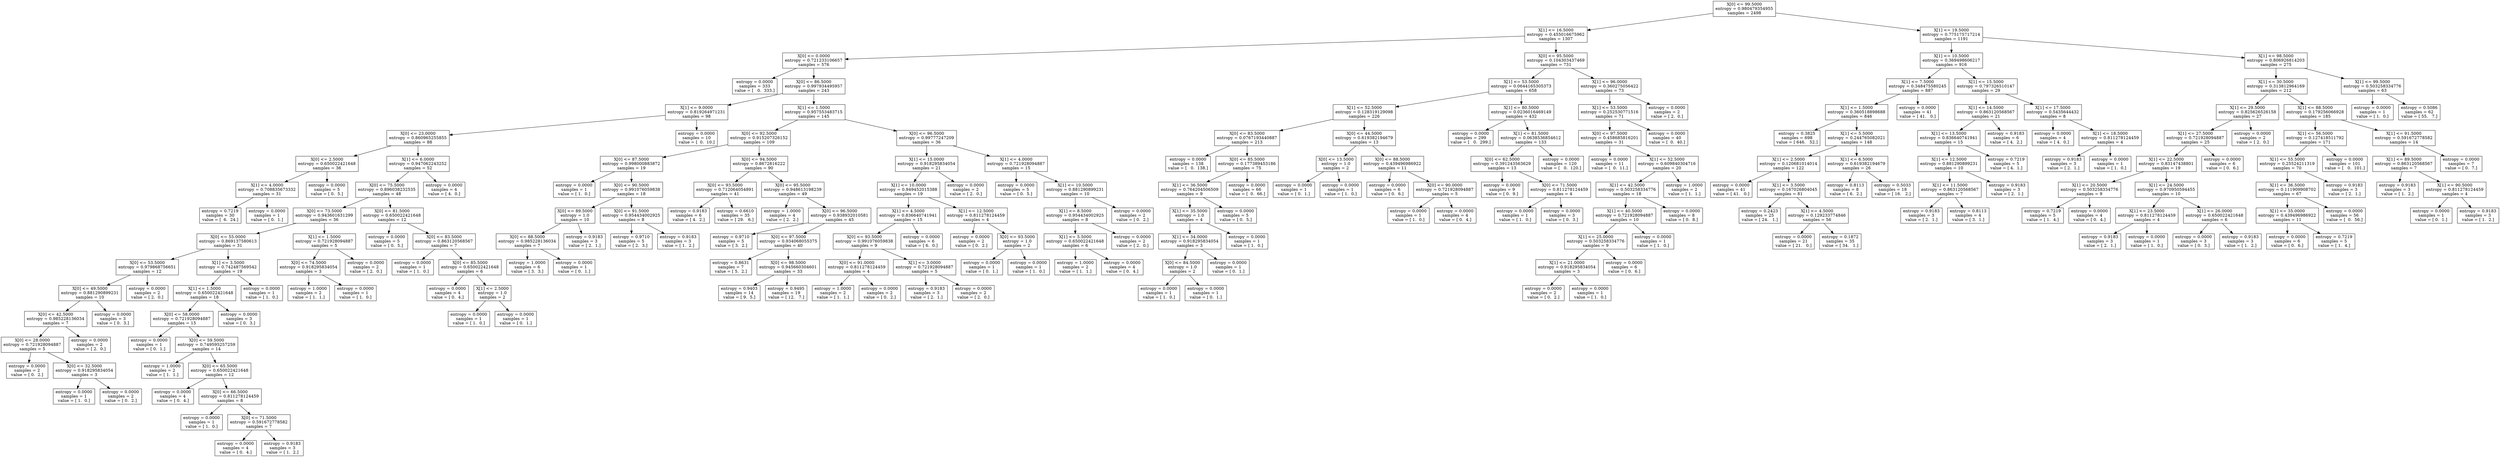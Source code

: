 digraph Tree {
0 [label="X[0] <= 99.5000\nentropy = 0.980479354955\nsamples = 2498", shape="box"] ;
1 [label="X[1] <= 16.5000\nentropy = 0.455016675962\nsamples = 1307", shape="box"] ;
0 -> 1 ;
2 [label="X[0] <= 0.0000\nentropy = 0.721233106657\nsamples = 576", shape="box"] ;
1 -> 2 ;
3 [label="entropy = 0.0000\nsamples = 333\nvalue = [   0.  333.]", shape="box"] ;
2 -> 3 ;
4 [label="X[0] <= 86.5000\nentropy = 0.997934495957\nsamples = 243", shape="box"] ;
2 -> 4 ;
5 [label="X[1] <= 9.0000\nentropy = 0.819264971231\nsamples = 98", shape="box"] ;
4 -> 5 ;
6 [label="X[0] <= 23.0000\nentropy = 0.860965255855\nsamples = 88", shape="box"] ;
5 -> 6 ;
7 [label="X[0] <= 2.5000\nentropy = 0.650022421648\nsamples = 36", shape="box"] ;
6 -> 7 ;
8 [label="X[1] <= 4.0000\nentropy = 0.708835673332\nsamples = 31", shape="box"] ;
7 -> 8 ;
9 [label="entropy = 0.7219\nsamples = 30\nvalue = [  6.  24.]", shape="box"] ;
8 -> 9 ;
10 [label="entropy = 0.0000\nsamples = 1\nvalue = [ 0.  1.]", shape="box"] ;
8 -> 10 ;
11 [label="entropy = 0.0000\nsamples = 5\nvalue = [ 0.  5.]", shape="box"] ;
7 -> 11 ;
12 [label="X[1] <= 6.0000\nentropy = 0.947062243252\nsamples = 52", shape="box"] ;
6 -> 12 ;
13 [label="X[0] <= 75.5000\nentropy = 0.896038232535\nsamples = 48", shape="box"] ;
12 -> 13 ;
14 [label="X[0] <= 73.5000\nentropy = 0.943601631299\nsamples = 36", shape="box"] ;
13 -> 14 ;
15 [label="X[0] <= 55.0000\nentropy = 0.869137580613\nsamples = 31", shape="box"] ;
14 -> 15 ;
16 [label="X[0] <= 53.5000\nentropy = 0.979868756651\nsamples = 12", shape="box"] ;
15 -> 16 ;
17 [label="X[0] <= 49.5000\nentropy = 0.881290899231\nsamples = 10", shape="box"] ;
16 -> 17 ;
18 [label="X[0] <= 42.5000\nentropy = 0.985228136034\nsamples = 7", shape="box"] ;
17 -> 18 ;
19 [label="X[0] <= 28.0000\nentropy = 0.721928094887\nsamples = 5", shape="box"] ;
18 -> 19 ;
20 [label="entropy = 0.0000\nsamples = 2\nvalue = [ 0.  2.]", shape="box"] ;
19 -> 20 ;
21 [label="X[0] <= 32.5000\nentropy = 0.918295834054\nsamples = 3", shape="box"] ;
19 -> 21 ;
22 [label="entropy = 0.0000\nsamples = 1\nvalue = [ 1.  0.]", shape="box"] ;
21 -> 22 ;
23 [label="entropy = 0.0000\nsamples = 2\nvalue = [ 0.  2.]", shape="box"] ;
21 -> 23 ;
24 [label="entropy = 0.0000\nsamples = 2\nvalue = [ 2.  0.]", shape="box"] ;
18 -> 24 ;
25 [label="entropy = 0.0000\nsamples = 3\nvalue = [ 0.  3.]", shape="box"] ;
17 -> 25 ;
26 [label="entropy = 0.0000\nsamples = 2\nvalue = [ 2.  0.]", shape="box"] ;
16 -> 26 ;
27 [label="X[1] <= 3.5000\nentropy = 0.742487569542\nsamples = 19", shape="box"] ;
15 -> 27 ;
28 [label="X[1] <= 1.5000\nentropy = 0.650022421648\nsamples = 18", shape="box"] ;
27 -> 28 ;
29 [label="X[0] <= 58.0000\nentropy = 0.721928094887\nsamples = 15", shape="box"] ;
28 -> 29 ;
30 [label="entropy = 0.0000\nsamples = 1\nvalue = [ 0.  1.]", shape="box"] ;
29 -> 30 ;
31 [label="X[0] <= 59.5000\nentropy = 0.749595257259\nsamples = 14", shape="box"] ;
29 -> 31 ;
32 [label="entropy = 1.0000\nsamples = 2\nvalue = [ 1.  1.]", shape="box"] ;
31 -> 32 ;
33 [label="X[0] <= 65.5000\nentropy = 0.650022421648\nsamples = 12", shape="box"] ;
31 -> 33 ;
34 [label="entropy = 0.0000\nsamples = 4\nvalue = [ 0.  4.]", shape="box"] ;
33 -> 34 ;
35 [label="X[0] <= 66.5000\nentropy = 0.811278124459\nsamples = 8", shape="box"] ;
33 -> 35 ;
36 [label="entropy = 0.0000\nsamples = 1\nvalue = [ 1.  0.]", shape="box"] ;
35 -> 36 ;
37 [label="X[0] <= 71.5000\nentropy = 0.591672778582\nsamples = 7", shape="box"] ;
35 -> 37 ;
38 [label="entropy = 0.0000\nsamples = 4\nvalue = [ 0.  4.]", shape="box"] ;
37 -> 38 ;
39 [label="entropy = 0.9183\nsamples = 3\nvalue = [ 1.  2.]", shape="box"] ;
37 -> 39 ;
40 [label="entropy = 0.0000\nsamples = 3\nvalue = [ 0.  3.]", shape="box"] ;
28 -> 40 ;
41 [label="entropy = 0.0000\nsamples = 1\nvalue = [ 1.  0.]", shape="box"] ;
27 -> 41 ;
42 [label="X[1] <= 1.5000\nentropy = 0.721928094887\nsamples = 5", shape="box"] ;
14 -> 42 ;
43 [label="X[0] <= 74.5000\nentropy = 0.918295834054\nsamples = 3", shape="box"] ;
42 -> 43 ;
44 [label="entropy = 1.0000\nsamples = 2\nvalue = [ 1.  1.]", shape="box"] ;
43 -> 44 ;
45 [label="entropy = 0.0000\nsamples = 1\nvalue = [ 1.  0.]", shape="box"] ;
43 -> 45 ;
46 [label="entropy = 0.0000\nsamples = 2\nvalue = [ 2.  0.]", shape="box"] ;
42 -> 46 ;
47 [label="X[0] <= 81.5000\nentropy = 0.650022421648\nsamples = 12", shape="box"] ;
13 -> 47 ;
48 [label="entropy = 0.0000\nsamples = 5\nvalue = [ 0.  5.]", shape="box"] ;
47 -> 48 ;
49 [label="X[0] <= 83.5000\nentropy = 0.863120568567\nsamples = 7", shape="box"] ;
47 -> 49 ;
50 [label="entropy = 0.0000\nsamples = 1\nvalue = [ 1.  0.]", shape="box"] ;
49 -> 50 ;
51 [label="X[0] <= 85.5000\nentropy = 0.650022421648\nsamples = 6", shape="box"] ;
49 -> 51 ;
52 [label="entropy = 0.0000\nsamples = 4\nvalue = [ 0.  4.]", shape="box"] ;
51 -> 52 ;
53 [label="X[1] <= 2.5000\nentropy = 1.0\nsamples = 2", shape="box"] ;
51 -> 53 ;
54 [label="entropy = 0.0000\nsamples = 1\nvalue = [ 1.  0.]", shape="box"] ;
53 -> 54 ;
55 [label="entropy = 0.0000\nsamples = 1\nvalue = [ 0.  1.]", shape="box"] ;
53 -> 55 ;
56 [label="entropy = 0.0000\nsamples = 4\nvalue = [ 4.  0.]", shape="box"] ;
12 -> 56 ;
57 [label="entropy = 0.0000\nsamples = 10\nvalue = [  0.  10.]", shape="box"] ;
5 -> 57 ;
58 [label="X[1] <= 1.5000\nentropy = 0.957553483715\nsamples = 145", shape="box"] ;
4 -> 58 ;
59 [label="X[0] <= 92.5000\nentropy = 0.915207326152\nsamples = 109", shape="box"] ;
58 -> 59 ;
60 [label="X[0] <= 87.5000\nentropy = 0.998000883872\nsamples = 19", shape="box"] ;
59 -> 60 ;
61 [label="entropy = 0.0000\nsamples = 1\nvalue = [ 1.  0.]", shape="box"] ;
60 -> 61 ;
62 [label="X[0] <= 90.5000\nentropy = 0.991076059838\nsamples = 18", shape="box"] ;
60 -> 62 ;
63 [label="X[0] <= 89.5000\nentropy = 1.0\nsamples = 10", shape="box"] ;
62 -> 63 ;
64 [label="X[0] <= 88.5000\nentropy = 0.985228136034\nsamples = 7", shape="box"] ;
63 -> 64 ;
65 [label="entropy = 1.0000\nsamples = 6\nvalue = [ 3.  3.]", shape="box"] ;
64 -> 65 ;
66 [label="entropy = 0.0000\nsamples = 1\nvalue = [ 0.  1.]", shape="box"] ;
64 -> 66 ;
67 [label="entropy = 0.9183\nsamples = 3\nvalue = [ 2.  1.]", shape="box"] ;
63 -> 67 ;
68 [label="X[0] <= 91.5000\nentropy = 0.954434002925\nsamples = 8", shape="box"] ;
62 -> 68 ;
69 [label="entropy = 0.9710\nsamples = 5\nvalue = [ 2.  3.]", shape="box"] ;
68 -> 69 ;
70 [label="entropy = 0.9183\nsamples = 3\nvalue = [ 1.  2.]", shape="box"] ;
68 -> 70 ;
71 [label="X[0] <= 94.5000\nentropy = 0.8672816222\nsamples = 90", shape="box"] ;
59 -> 71 ;
72 [label="X[0] <= 93.5000\nentropy = 0.712064054891\nsamples = 41", shape="box"] ;
71 -> 72 ;
73 [label="entropy = 0.9183\nsamples = 6\nvalue = [ 4.  2.]", shape="box"] ;
72 -> 73 ;
74 [label="entropy = 0.6610\nsamples = 35\nvalue = [ 29.   6.]", shape="box"] ;
72 -> 74 ;
75 [label="X[0] <= 95.5000\nentropy = 0.948613198239\nsamples = 49", shape="box"] ;
71 -> 75 ;
76 [label="entropy = 1.0000\nsamples = 4\nvalue = [ 2.  2.]", shape="box"] ;
75 -> 76 ;
77 [label="X[0] <= 96.5000\nentropy = 0.938932010581\nsamples = 45", shape="box"] ;
75 -> 77 ;
78 [label="entropy = 0.9710\nsamples = 5\nvalue = [ 3.  2.]", shape="box"] ;
77 -> 78 ;
79 [label="X[0] <= 97.5000\nentropy = 0.934068055375\nsamples = 40", shape="box"] ;
77 -> 79 ;
80 [label="entropy = 0.8631\nsamples = 7\nvalue = [ 5.  2.]", shape="box"] ;
79 -> 80 ;
81 [label="X[0] <= 98.5000\nentropy = 0.945660304601\nsamples = 33", shape="box"] ;
79 -> 81 ;
82 [label="entropy = 0.9403\nsamples = 14\nvalue = [ 9.  5.]", shape="box"] ;
81 -> 82 ;
83 [label="entropy = 0.9495\nsamples = 19\nvalue = [ 12.   7.]", shape="box"] ;
81 -> 83 ;
84 [label="X[0] <= 96.5000\nentropy = 0.99777247209\nsamples = 36", shape="box"] ;
58 -> 84 ;
85 [label="X[1] <= 15.0000\nentropy = 0.918295834054\nsamples = 21", shape="box"] ;
84 -> 85 ;
86 [label="X[1] <= 10.0000\nentropy = 0.949452015388\nsamples = 19", shape="box"] ;
85 -> 86 ;
87 [label="X[1] <= 4.5000\nentropy = 0.836640741941\nsamples = 15", shape="box"] ;
86 -> 87 ;
88 [label="X[0] <= 93.5000\nentropy = 0.991076059838\nsamples = 9", shape="box"] ;
87 -> 88 ;
89 [label="X[0] <= 91.0000\nentropy = 0.811278124459\nsamples = 4", shape="box"] ;
88 -> 89 ;
90 [label="entropy = 1.0000\nsamples = 2\nvalue = [ 1.  1.]", shape="box"] ;
89 -> 90 ;
91 [label="entropy = 0.0000\nsamples = 2\nvalue = [ 0.  2.]", shape="box"] ;
89 -> 91 ;
92 [label="X[1] <= 3.0000\nentropy = 0.721928094887\nsamples = 5", shape="box"] ;
88 -> 92 ;
93 [label="entropy = 0.9183\nsamples = 3\nvalue = [ 2.  1.]", shape="box"] ;
92 -> 93 ;
94 [label="entropy = 0.0000\nsamples = 2\nvalue = [ 2.  0.]", shape="box"] ;
92 -> 94 ;
95 [label="entropy = 0.0000\nsamples = 6\nvalue = [ 6.  0.]", shape="box"] ;
87 -> 95 ;
96 [label="X[1] <= 12.5000\nentropy = 0.811278124459\nsamples = 4", shape="box"] ;
86 -> 96 ;
97 [label="entropy = 0.0000\nsamples = 2\nvalue = [ 0.  2.]", shape="box"] ;
96 -> 97 ;
98 [label="X[0] <= 93.5000\nentropy = 1.0\nsamples = 2", shape="box"] ;
96 -> 98 ;
99 [label="entropy = 0.0000\nsamples = 1\nvalue = [ 0.  1.]", shape="box"] ;
98 -> 99 ;
100 [label="entropy = 0.0000\nsamples = 1\nvalue = [ 1.  0.]", shape="box"] ;
98 -> 100 ;
101 [label="entropy = 0.0000\nsamples = 2\nvalue = [ 2.  0.]", shape="box"] ;
85 -> 101 ;
102 [label="X[1] <= 4.0000\nentropy = 0.721928094887\nsamples = 15", shape="box"] ;
84 -> 102 ;
103 [label="entropy = 0.0000\nsamples = 5\nvalue = [ 0.  5.]", shape="box"] ;
102 -> 103 ;
104 [label="X[1] <= 10.5000\nentropy = 0.881290899231\nsamples = 10", shape="box"] ;
102 -> 104 ;
105 [label="X[1] <= 8.5000\nentropy = 0.954434002925\nsamples = 8", shape="box"] ;
104 -> 105 ;
106 [label="X[1] <= 5.5000\nentropy = 0.650022421648\nsamples = 6", shape="box"] ;
105 -> 106 ;
107 [label="entropy = 1.0000\nsamples = 2\nvalue = [ 1.  1.]", shape="box"] ;
106 -> 107 ;
108 [label="entropy = 0.0000\nsamples = 4\nvalue = [ 0.  4.]", shape="box"] ;
106 -> 108 ;
109 [label="entropy = 0.0000\nsamples = 2\nvalue = [ 2.  0.]", shape="box"] ;
105 -> 109 ;
110 [label="entropy = 0.0000\nsamples = 2\nvalue = [ 0.  2.]", shape="box"] ;
104 -> 110 ;
111 [label="X[0] <= 95.5000\nentropy = 0.104303437469\nsamples = 731", shape="box"] ;
1 -> 111 ;
112 [label="X[1] <= 53.5000\nentropy = 0.0644165305373\nsamples = 658", shape="box"] ;
111 -> 112 ;
113 [label="X[1] <= 52.5000\nentropy = 0.128319129098\nsamples = 226", shape="box"] ;
112 -> 113 ;
114 [label="X[0] <= 83.5000\nentropy = 0.0767193440887\nsamples = 213", shape="box"] ;
113 -> 114 ;
115 [label="entropy = 0.0000\nsamples = 138\nvalue = [   0.  138.]", shape="box"] ;
114 -> 115 ;
116 [label="X[0] <= 85.5000\nentropy = 0.177389453186\nsamples = 75", shape="box"] ;
114 -> 116 ;
117 [label="X[1] <= 36.5000\nentropy = 0.764204506509\nsamples = 9", shape="box"] ;
116 -> 117 ;
118 [label="X[1] <= 35.5000\nentropy = 1.0\nsamples = 4", shape="box"] ;
117 -> 118 ;
119 [label="X[1] <= 34.0000\nentropy = 0.918295834054\nsamples = 3", shape="box"] ;
118 -> 119 ;
120 [label="X[0] <= 84.5000\nentropy = 1.0\nsamples = 2", shape="box"] ;
119 -> 120 ;
121 [label="entropy = 0.0000\nsamples = 1\nvalue = [ 1.  0.]", shape="box"] ;
120 -> 121 ;
122 [label="entropy = 0.0000\nsamples = 1\nvalue = [ 0.  1.]", shape="box"] ;
120 -> 122 ;
123 [label="entropy = 0.0000\nsamples = 1\nvalue = [ 0.  1.]", shape="box"] ;
119 -> 123 ;
124 [label="entropy = 0.0000\nsamples = 1\nvalue = [ 1.  0.]", shape="box"] ;
118 -> 124 ;
125 [label="entropy = 0.0000\nsamples = 5\nvalue = [ 0.  5.]", shape="box"] ;
117 -> 125 ;
126 [label="entropy = 0.0000\nsamples = 66\nvalue = [  0.  66.]", shape="box"] ;
116 -> 126 ;
127 [label="X[0] <= 44.5000\nentropy = 0.619382194679\nsamples = 13", shape="box"] ;
113 -> 127 ;
128 [label="X[0] <= 13.5000\nentropy = 1.0\nsamples = 2", shape="box"] ;
127 -> 128 ;
129 [label="entropy = 0.0000\nsamples = 1\nvalue = [ 0.  1.]", shape="box"] ;
128 -> 129 ;
130 [label="entropy = 0.0000\nsamples = 1\nvalue = [ 1.  0.]", shape="box"] ;
128 -> 130 ;
131 [label="X[0] <= 88.5000\nentropy = 0.439496986922\nsamples = 11", shape="box"] ;
127 -> 131 ;
132 [label="entropy = 0.0000\nsamples = 6\nvalue = [ 0.  6.]", shape="box"] ;
131 -> 132 ;
133 [label="X[0] <= 90.0000\nentropy = 0.721928094887\nsamples = 5", shape="box"] ;
131 -> 133 ;
134 [label="entropy = 0.0000\nsamples = 1\nvalue = [ 1.  0.]", shape="box"] ;
133 -> 134 ;
135 [label="entropy = 0.0000\nsamples = 4\nvalue = [ 0.  4.]", shape="box"] ;
133 -> 135 ;
136 [label="X[1] <= 80.5000\nentropy = 0.0236016469149\nsamples = 432", shape="box"] ;
112 -> 136 ;
137 [label="entropy = 0.0000\nsamples = 299\nvalue = [   0.  299.]", shape="box"] ;
136 -> 137 ;
138 [label="X[1] <= 81.5000\nentropy = 0.0638536854612\nsamples = 133", shape="box"] ;
136 -> 138 ;
139 [label="X[0] <= 62.5000\nentropy = 0.391243563629\nsamples = 13", shape="box"] ;
138 -> 139 ;
140 [label="entropy = 0.0000\nsamples = 9\nvalue = [ 0.  9.]", shape="box"] ;
139 -> 140 ;
141 [label="X[0] <= 71.5000\nentropy = 0.811278124459\nsamples = 4", shape="box"] ;
139 -> 141 ;
142 [label="entropy = 0.0000\nsamples = 1\nvalue = [ 1.  0.]", shape="box"] ;
141 -> 142 ;
143 [label="entropy = 0.0000\nsamples = 3\nvalue = [ 0.  3.]", shape="box"] ;
141 -> 143 ;
144 [label="entropy = 0.0000\nsamples = 120\nvalue = [   0.  120.]", shape="box"] ;
138 -> 144 ;
145 [label="X[1] <= 96.0000\nentropy = 0.360275056422\nsamples = 73", shape="box"] ;
111 -> 145 ;
146 [label="X[1] <= 53.5000\nentropy = 0.252530771516\nsamples = 71", shape="box"] ;
145 -> 146 ;
147 [label="X[0] <= 97.5000\nentropy = 0.458685816201\nsamples = 31", shape="box"] ;
146 -> 147 ;
148 [label="entropy = 0.0000\nsamples = 11\nvalue = [  0.  11.]", shape="box"] ;
147 -> 148 ;
149 [label="X[1] <= 52.5000\nentropy = 0.609840304716\nsamples = 20", shape="box"] ;
147 -> 149 ;
150 [label="X[1] <= 42.5000\nentropy = 0.503258334776\nsamples = 18", shape="box"] ;
149 -> 150 ;
151 [label="X[1] <= 40.5000\nentropy = 0.721928094887\nsamples = 10", shape="box"] ;
150 -> 151 ;
152 [label="X[1] <= 25.0000\nentropy = 0.503258334776\nsamples = 9", shape="box"] ;
151 -> 152 ;
153 [label="X[1] <= 21.0000\nentropy = 0.918295834054\nsamples = 3", shape="box"] ;
152 -> 153 ;
154 [label="entropy = 0.0000\nsamples = 2\nvalue = [ 0.  2.]", shape="box"] ;
153 -> 154 ;
155 [label="entropy = 0.0000\nsamples = 1\nvalue = [ 1.  0.]", shape="box"] ;
153 -> 155 ;
156 [label="entropy = 0.0000\nsamples = 6\nvalue = [ 0.  6.]", shape="box"] ;
152 -> 156 ;
157 [label="entropy = 0.0000\nsamples = 1\nvalue = [ 1.  0.]", shape="box"] ;
151 -> 157 ;
158 [label="entropy = 0.0000\nsamples = 8\nvalue = [ 0.  8.]", shape="box"] ;
150 -> 158 ;
159 [label="entropy = 1.0000\nsamples = 2\nvalue = [ 1.  1.]", shape="box"] ;
149 -> 159 ;
160 [label="entropy = 0.0000\nsamples = 40\nvalue = [  0.  40.]", shape="box"] ;
146 -> 160 ;
161 [label="entropy = 0.0000\nsamples = 2\nvalue = [ 2.  0.]", shape="box"] ;
145 -> 161 ;
162 [label="X[1] <= 19.5000\nentropy = 0.775175717214\nsamples = 1191", shape="box"] ;
0 -> 162 ;
163 [label="X[1] <= 10.5000\nentropy = 0.369498606217\nsamples = 916", shape="box"] ;
162 -> 163 ;
164 [label="X[1] <= 7.5000\nentropy = 0.348475580245\nsamples = 887", shape="box"] ;
163 -> 164 ;
165 [label="X[1] <= 1.5000\nentropy = 0.360518898688\nsamples = 846", shape="box"] ;
164 -> 165 ;
166 [label="entropy = 0.3825\nsamples = 698\nvalue = [ 646.   52.]", shape="box"] ;
165 -> 166 ;
167 [label="X[1] <= 5.5000\nentropy = 0.244765082021\nsamples = 148", shape="box"] ;
165 -> 167 ;
168 [label="X[1] <= 2.5000\nentropy = 0.120681014014\nsamples = 122", shape="box"] ;
167 -> 168 ;
169 [label="entropy = 0.0000\nsamples = 41\nvalue = [ 41.   0.]", shape="box"] ;
168 -> 169 ;
170 [label="X[1] <= 3.5000\nentropy = 0.167026804045\nsamples = 81", shape="box"] ;
168 -> 170 ;
171 [label="entropy = 0.2423\nsamples = 25\nvalue = [ 24.   1.]", shape="box"] ;
170 -> 171 ;
172 [label="X[1] <= 4.5000\nentropy = 0.129233774846\nsamples = 56", shape="box"] ;
170 -> 172 ;
173 [label="entropy = 0.0000\nsamples = 21\nvalue = [ 21.   0.]", shape="box"] ;
172 -> 173 ;
174 [label="entropy = 0.1872\nsamples = 35\nvalue = [ 34.   1.]", shape="box"] ;
172 -> 174 ;
175 [label="X[1] <= 6.5000\nentropy = 0.619382194679\nsamples = 26", shape="box"] ;
167 -> 175 ;
176 [label="entropy = 0.8113\nsamples = 8\nvalue = [ 6.  2.]", shape="box"] ;
175 -> 176 ;
177 [label="entropy = 0.5033\nsamples = 18\nvalue = [ 16.   2.]", shape="box"] ;
175 -> 177 ;
178 [label="entropy = 0.0000\nsamples = 41\nvalue = [ 41.   0.]", shape="box"] ;
164 -> 178 ;
179 [label="X[1] <= 15.5000\nentropy = 0.797326510147\nsamples = 29", shape="box"] ;
163 -> 179 ;
180 [label="X[1] <= 14.5000\nentropy = 0.863120568567\nsamples = 21", shape="box"] ;
179 -> 180 ;
181 [label="X[1] <= 13.5000\nentropy = 0.836640741941\nsamples = 15", shape="box"] ;
180 -> 181 ;
182 [label="X[1] <= 12.5000\nentropy = 0.881290899231\nsamples = 10", shape="box"] ;
181 -> 182 ;
183 [label="X[1] <= 11.5000\nentropy = 0.863120568567\nsamples = 7", shape="box"] ;
182 -> 183 ;
184 [label="entropy = 0.9183\nsamples = 3\nvalue = [ 2.  1.]", shape="box"] ;
183 -> 184 ;
185 [label="entropy = 0.8113\nsamples = 4\nvalue = [ 3.  1.]", shape="box"] ;
183 -> 185 ;
186 [label="entropy = 0.9183\nsamples = 3\nvalue = [ 2.  1.]", shape="box"] ;
182 -> 186 ;
187 [label="entropy = 0.7219\nsamples = 5\nvalue = [ 4.  1.]", shape="box"] ;
181 -> 187 ;
188 [label="entropy = 0.9183\nsamples = 6\nvalue = [ 4.  2.]", shape="box"] ;
180 -> 188 ;
189 [label="X[1] <= 17.5000\nentropy = 0.5435644432\nsamples = 8", shape="box"] ;
179 -> 189 ;
190 [label="entropy = 0.0000\nsamples = 4\nvalue = [ 4.  0.]", shape="box"] ;
189 -> 190 ;
191 [label="X[1] <= 18.5000\nentropy = 0.811278124459\nsamples = 4", shape="box"] ;
189 -> 191 ;
192 [label="entropy = 0.9183\nsamples = 3\nvalue = [ 2.  1.]", shape="box"] ;
191 -> 192 ;
193 [label="entropy = 0.0000\nsamples = 1\nvalue = [ 1.  0.]", shape="box"] ;
191 -> 193 ;
194 [label="X[1] <= 98.5000\nentropy = 0.806926814203\nsamples = 275", shape="box"] ;
162 -> 194 ;
195 [label="X[1] <= 30.5000\nentropy = 0.313812964169\nsamples = 212", shape="box"] ;
194 -> 195 ;
196 [label="X[1] <= 29.5000\nentropy = 0.825626526158\nsamples = 27", shape="box"] ;
195 -> 196 ;
197 [label="X[1] <= 27.5000\nentropy = 0.721928094887\nsamples = 25", shape="box"] ;
196 -> 197 ;
198 [label="X[1] <= 22.5000\nentropy = 0.83147438801\nsamples = 19", shape="box"] ;
197 -> 198 ;
199 [label="X[1] <= 20.5000\nentropy = 0.503258334776\nsamples = 9", shape="box"] ;
198 -> 199 ;
200 [label="entropy = 0.7219\nsamples = 5\nvalue = [ 1.  4.]", shape="box"] ;
199 -> 200 ;
201 [label="entropy = 0.0000\nsamples = 4\nvalue = [ 0.  4.]", shape="box"] ;
199 -> 201 ;
202 [label="X[1] <= 24.5000\nentropy = 0.970950594455\nsamples = 10", shape="box"] ;
198 -> 202 ;
203 [label="X[1] <= 23.5000\nentropy = 0.811278124459\nsamples = 4", shape="box"] ;
202 -> 203 ;
204 [label="entropy = 0.9183\nsamples = 3\nvalue = [ 2.  1.]", shape="box"] ;
203 -> 204 ;
205 [label="entropy = 0.0000\nsamples = 1\nvalue = [ 1.  0.]", shape="box"] ;
203 -> 205 ;
206 [label="X[1] <= 26.0000\nentropy = 0.650022421648\nsamples = 6", shape="box"] ;
202 -> 206 ;
207 [label="entropy = 0.0000\nsamples = 3\nvalue = [ 0.  3.]", shape="box"] ;
206 -> 207 ;
208 [label="entropy = 0.9183\nsamples = 3\nvalue = [ 1.  2.]", shape="box"] ;
206 -> 208 ;
209 [label="entropy = 0.0000\nsamples = 6\nvalue = [ 0.  6.]", shape="box"] ;
197 -> 209 ;
210 [label="entropy = 0.0000\nsamples = 2\nvalue = [ 2.  0.]", shape="box"] ;
196 -> 210 ;
211 [label="X[1] <= 88.5000\nentropy = 0.179256066928\nsamples = 185", shape="box"] ;
195 -> 211 ;
212 [label="X[1] <= 56.5000\nentropy = 0.127418511792\nsamples = 171", shape="box"] ;
211 -> 212 ;
213 [label="X[1] <= 55.5000\nentropy = 0.25524211319\nsamples = 70", shape="box"] ;
212 -> 213 ;
214 [label="X[1] <= 36.5000\nentropy = 0.111909908702\nsamples = 67", shape="box"] ;
213 -> 214 ;
215 [label="X[1] <= 35.0000\nentropy = 0.439496986922\nsamples = 11", shape="box"] ;
214 -> 215 ;
216 [label="entropy = 0.0000\nsamples = 6\nvalue = [ 0.  6.]", shape="box"] ;
215 -> 216 ;
217 [label="entropy = 0.7219\nsamples = 5\nvalue = [ 1.  4.]", shape="box"] ;
215 -> 217 ;
218 [label="entropy = 0.0000\nsamples = 56\nvalue = [  0.  56.]", shape="box"] ;
214 -> 218 ;
219 [label="entropy = 0.9183\nsamples = 3\nvalue = [ 2.  1.]", shape="box"] ;
213 -> 219 ;
220 [label="entropy = 0.0000\nsamples = 101\nvalue = [   0.  101.]", shape="box"] ;
212 -> 220 ;
221 [label="X[1] <= 91.5000\nentropy = 0.591672778582\nsamples = 14", shape="box"] ;
211 -> 221 ;
222 [label="X[1] <= 89.5000\nentropy = 0.863120568567\nsamples = 7", shape="box"] ;
221 -> 222 ;
223 [label="entropy = 0.9183\nsamples = 3\nvalue = [ 1.  2.]", shape="box"] ;
222 -> 223 ;
224 [label="X[1] <= 90.5000\nentropy = 0.811278124459\nsamples = 4", shape="box"] ;
222 -> 224 ;
225 [label="entropy = 0.0000\nsamples = 1\nvalue = [ 0.  1.]", shape="box"] ;
224 -> 225 ;
226 [label="entropy = 0.9183\nsamples = 3\nvalue = [ 1.  2.]", shape="box"] ;
224 -> 226 ;
227 [label="entropy = 0.0000\nsamples = 7\nvalue = [ 0.  7.]", shape="box"] ;
221 -> 227 ;
228 [label="X[1] <= 99.5000\nentropy = 0.503258334776\nsamples = 63", shape="box"] ;
194 -> 228 ;
229 [label="entropy = 0.0000\nsamples = 1\nvalue = [ 1.  0.]", shape="box"] ;
228 -> 229 ;
230 [label="entropy = 0.5086\nsamples = 62\nvalue = [ 55.   7.]", shape="box"] ;
228 -> 230 ;
}
